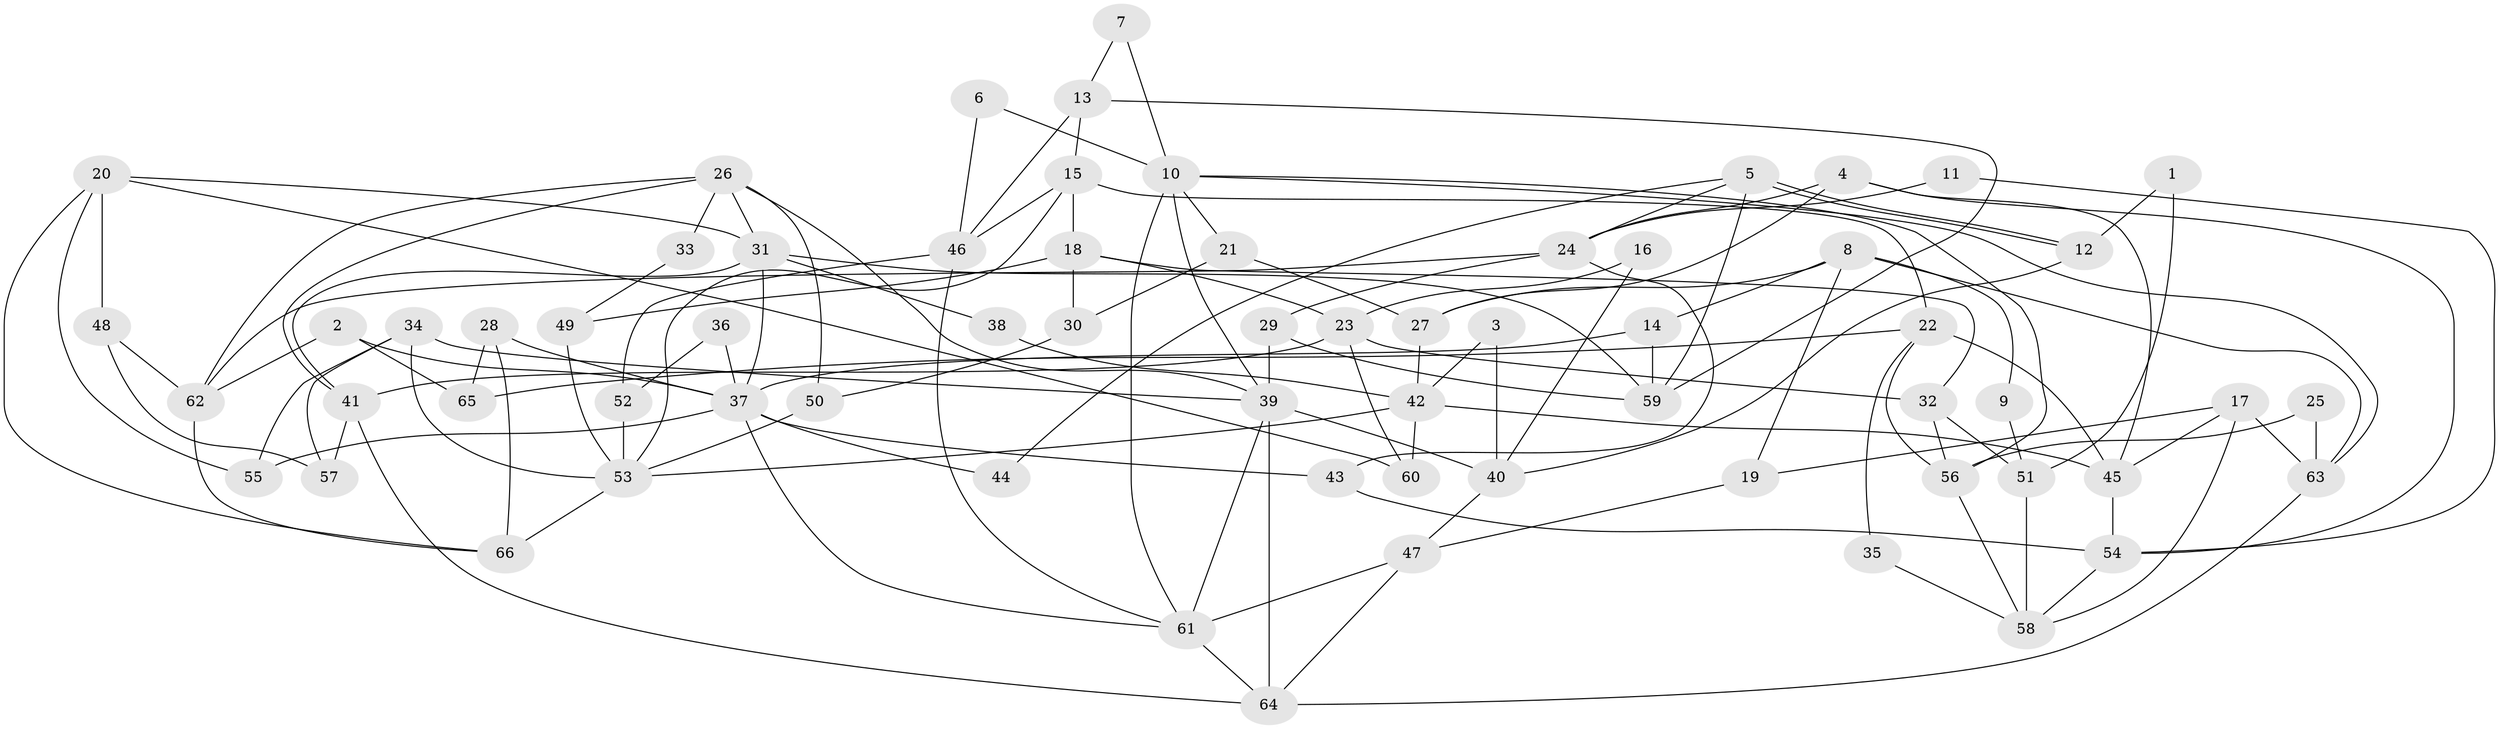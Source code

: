 // Generated by graph-tools (version 1.1) at 2025/11/02/27/25 16:11:16]
// undirected, 66 vertices, 132 edges
graph export_dot {
graph [start="1"]
  node [color=gray90,style=filled];
  1;
  2;
  3;
  4;
  5;
  6;
  7;
  8;
  9;
  10;
  11;
  12;
  13;
  14;
  15;
  16;
  17;
  18;
  19;
  20;
  21;
  22;
  23;
  24;
  25;
  26;
  27;
  28;
  29;
  30;
  31;
  32;
  33;
  34;
  35;
  36;
  37;
  38;
  39;
  40;
  41;
  42;
  43;
  44;
  45;
  46;
  47;
  48;
  49;
  50;
  51;
  52;
  53;
  54;
  55;
  56;
  57;
  58;
  59;
  60;
  61;
  62;
  63;
  64;
  65;
  66;
  1 -- 51;
  1 -- 12;
  2 -- 37;
  2 -- 65;
  2 -- 62;
  3 -- 40;
  3 -- 42;
  4 -- 54;
  4 -- 24;
  4 -- 27;
  4 -- 45;
  5 -- 24;
  5 -- 12;
  5 -- 12;
  5 -- 44;
  5 -- 59;
  6 -- 10;
  6 -- 46;
  7 -- 10;
  7 -- 13;
  8 -- 14;
  8 -- 63;
  8 -- 9;
  8 -- 19;
  8 -- 27;
  9 -- 51;
  10 -- 56;
  10 -- 39;
  10 -- 21;
  10 -- 61;
  10 -- 63;
  11 -- 54;
  11 -- 24;
  12 -- 40;
  13 -- 59;
  13 -- 46;
  13 -- 15;
  14 -- 37;
  14 -- 59;
  15 -- 53;
  15 -- 18;
  15 -- 22;
  15 -- 46;
  16 -- 40;
  16 -- 23;
  17 -- 63;
  17 -- 45;
  17 -- 19;
  17 -- 58;
  18 -- 30;
  18 -- 23;
  18 -- 32;
  18 -- 49;
  19 -- 47;
  20 -- 55;
  20 -- 66;
  20 -- 31;
  20 -- 48;
  20 -- 60;
  21 -- 27;
  21 -- 30;
  22 -- 56;
  22 -- 35;
  22 -- 45;
  22 -- 65;
  23 -- 60;
  23 -- 32;
  23 -- 41;
  24 -- 29;
  24 -- 62;
  24 -- 43;
  25 -- 56;
  25 -- 63;
  26 -- 39;
  26 -- 41;
  26 -- 31;
  26 -- 33;
  26 -- 50;
  26 -- 62;
  27 -- 42;
  28 -- 66;
  28 -- 37;
  28 -- 65;
  29 -- 39;
  29 -- 59;
  30 -- 50;
  31 -- 37;
  31 -- 38;
  31 -- 41;
  31 -- 59;
  32 -- 51;
  32 -- 56;
  33 -- 49;
  34 -- 57;
  34 -- 39;
  34 -- 53;
  34 -- 55;
  35 -- 58;
  36 -- 37;
  36 -- 52;
  37 -- 61;
  37 -- 43;
  37 -- 44;
  37 -- 55;
  38 -- 42;
  39 -- 61;
  39 -- 64;
  39 -- 40;
  40 -- 47;
  41 -- 57;
  41 -- 64;
  42 -- 45;
  42 -- 53;
  42 -- 60;
  43 -- 54;
  45 -- 54;
  46 -- 61;
  46 -- 52;
  47 -- 64;
  47 -- 61;
  48 -- 62;
  48 -- 57;
  49 -- 53;
  50 -- 53;
  51 -- 58;
  52 -- 53;
  53 -- 66;
  54 -- 58;
  56 -- 58;
  61 -- 64;
  62 -- 66;
  63 -- 64;
}
